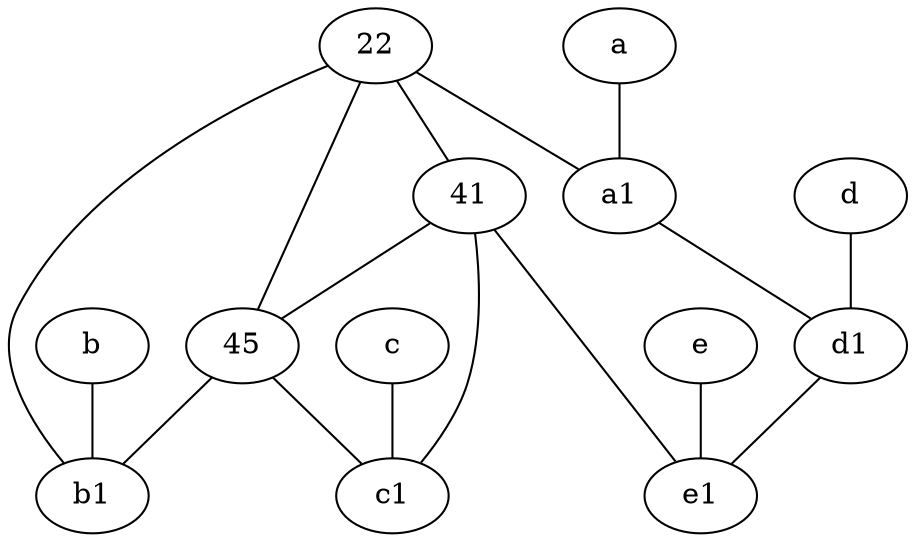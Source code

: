 graph {
	node [labelfontsize=50]
	45 [labelfontsize=50]
	a1 [labelfontsize=50 pos="8,3!"]
	c1 [labelfontsize=50 pos="4.5,3!"]
	b [labelfontsize=50 pos="10,4!"]
	c [labelfontsize=50 pos="4.5,2!"]
	e [labelfontsize=50 pos="7,9!"]
	22 [labelfontsize=50]
	d1 [labelfontsize=50 pos="3,5!"]
	41 [labelfontsize=50]
	b1 [labelfontsize=50 pos="9,4!"]
	e1 [labelfontsize=50 pos="7,7!"]
	d [labelfontsize=50 pos="2,5!"]
	a [labelfontsize=50 pos="8,2!"]
	c -- c1
	22 -- 41
	45 -- b1
	41 -- e1
	d1 -- e1
	b -- b1
	22 -- a1
	a1 -- d1
	41 -- 45
	45 -- c1
	41 -- c1
	a -- a1
	e -- e1
	d -- d1
	22 -- b1
	22 -- 45
}
